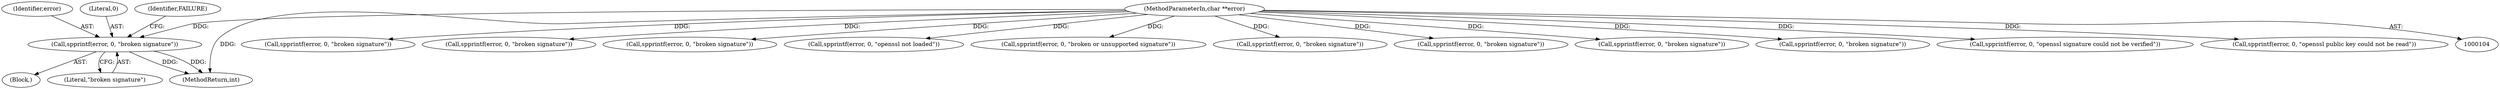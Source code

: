 digraph "0_php-src_0bfb970f43acd1e81d11be1154805f86655f15d5?w=1@pointer" {
"1000488" [label="(Call,spprintf(error, 0, \"broken signature\"))"];
"1000113" [label="(MethodParameterIn,char **error)"];
"1000278" [label="(Call,spprintf(error, 0, \"broken signature\"))"];
"1000383" [label="(Call,spprintf(error, 0, \"broken signature\"))"];
"1000487" [label="(Block,)"];
"1000563" [label="(Call,spprintf(error, 0, \"broken signature\"))"];
"1000155" [label="(Call,spprintf(error, 0, \"openssl not loaded\"))"];
"1000689" [label="(Call,spprintf(error, 0, \"broken or unsupported signature\"))"];
"1000458" [label="(Call,spprintf(error, 0, \"broken signature\"))"];
"1000489" [label="(Identifier,error)"];
"1000490" [label="(Literal,0)"];
"1000113" [label="(MethodParameterIn,char **error)"];
"1000491" [label="(Literal,\"broken signature\")"];
"1000668" [label="(Call,spprintf(error, 0, \"broken signature\"))"];
"1000353" [label="(Call,spprintf(error, 0, \"broken signature\"))"];
"1000593" [label="(Call,spprintf(error, 0, \"broken signature\"))"];
"1000697" [label="(MethodReturn,int)"];
"1000241" [label="(Call,spprintf(error, 0, \"openssl signature could not be verified\"))"];
"1000200" [label="(Call,spprintf(error, 0, \"openssl public key could not be read\"))"];
"1000493" [label="(Identifier,FAILURE)"];
"1000488" [label="(Call,spprintf(error, 0, \"broken signature\"))"];
"1000488" -> "1000487"  [label="AST: "];
"1000488" -> "1000491"  [label="CFG: "];
"1000489" -> "1000488"  [label="AST: "];
"1000490" -> "1000488"  [label="AST: "];
"1000491" -> "1000488"  [label="AST: "];
"1000493" -> "1000488"  [label="CFG: "];
"1000488" -> "1000697"  [label="DDG: "];
"1000488" -> "1000697"  [label="DDG: "];
"1000113" -> "1000488"  [label="DDG: "];
"1000113" -> "1000104"  [label="AST: "];
"1000113" -> "1000697"  [label="DDG: "];
"1000113" -> "1000155"  [label="DDG: "];
"1000113" -> "1000200"  [label="DDG: "];
"1000113" -> "1000241"  [label="DDG: "];
"1000113" -> "1000278"  [label="DDG: "];
"1000113" -> "1000353"  [label="DDG: "];
"1000113" -> "1000383"  [label="DDG: "];
"1000113" -> "1000458"  [label="DDG: "];
"1000113" -> "1000563"  [label="DDG: "];
"1000113" -> "1000593"  [label="DDG: "];
"1000113" -> "1000668"  [label="DDG: "];
"1000113" -> "1000689"  [label="DDG: "];
}

